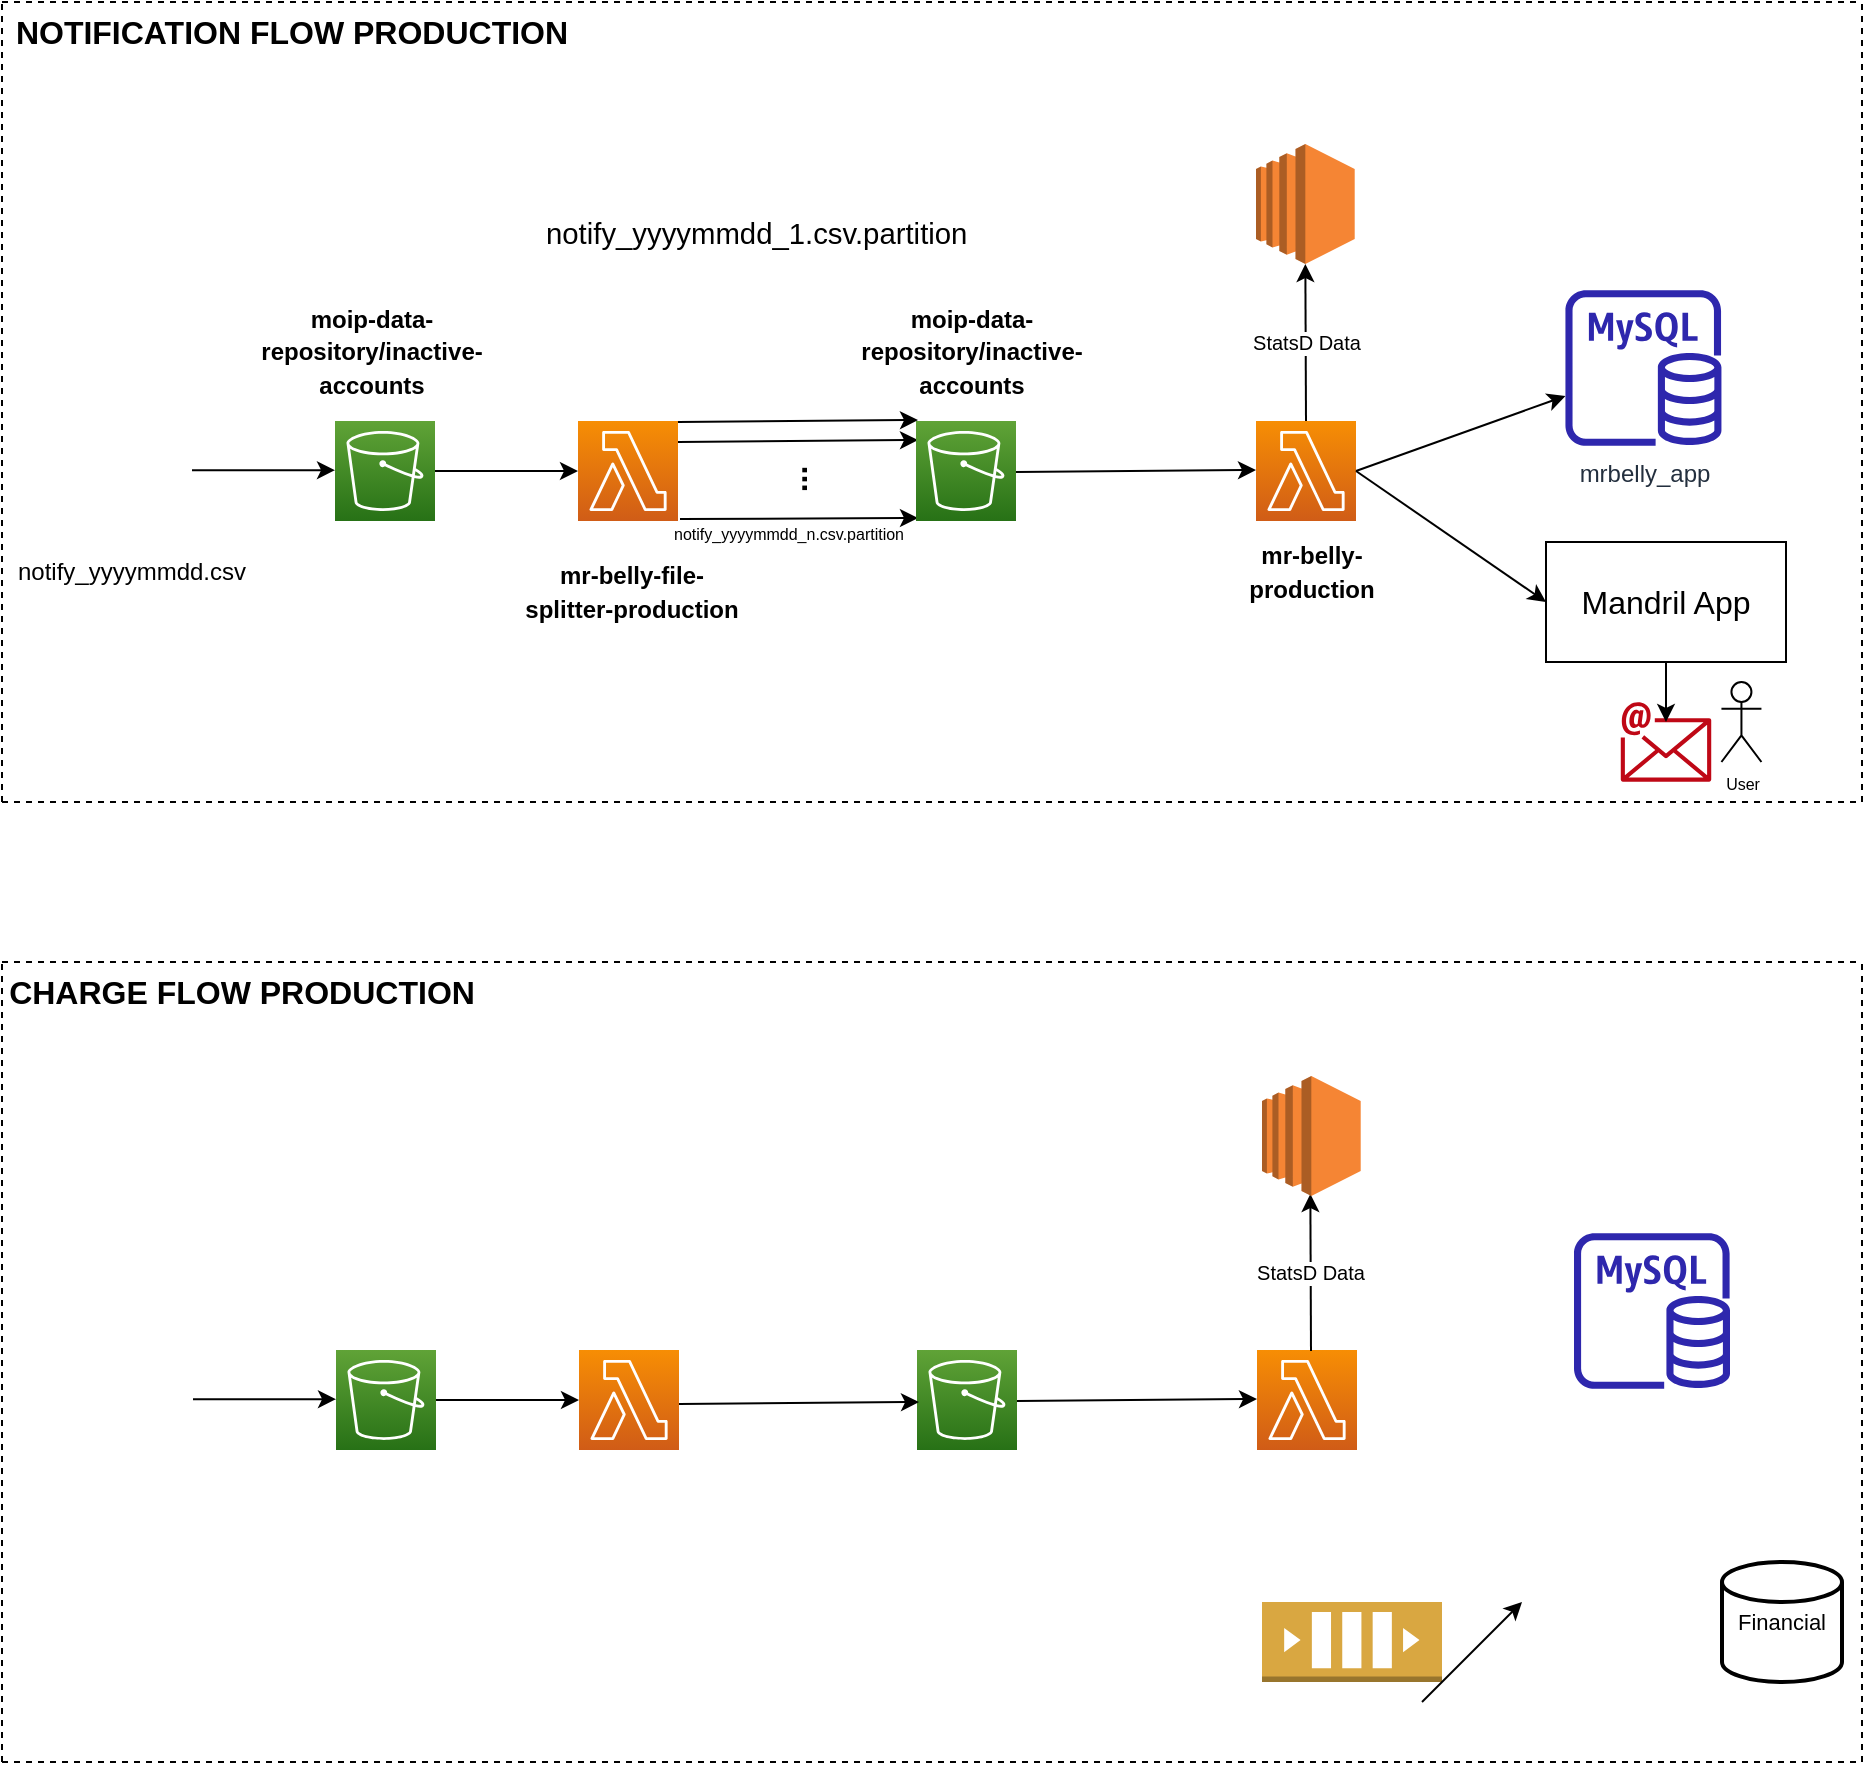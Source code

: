 <mxfile version="16.5.2" type="github">
  <diagram id="D1MeITydLuHfvFWJPXE6" name="Page-1">
    <mxGraphModel dx="1990" dy="805" grid="1" gridSize="10" guides="1" tooltips="1" connect="1" arrows="1" fold="1" page="1" pageScale="1" pageWidth="1169" pageHeight="827" math="0" shadow="0">
      <root>
        <mxCell id="0" />
        <mxCell id="1" parent="0" />
        <mxCell id="1X8zeMfitHZZ_awnZI0S-2" value="" style="sketch=0;points=[[0,0,0],[0.25,0,0],[0.5,0,0],[0.75,0,0],[1,0,0],[0,1,0],[0.25,1,0],[0.5,1,0],[0.75,1,0],[1,1,0],[0,0.25,0],[0,0.5,0],[0,0.75,0],[1,0.25,0],[1,0.5,0],[1,0.75,0]];outlineConnect=0;fontColor=#232F3E;gradientColor=#F78E04;gradientDirection=north;fillColor=#D05C17;strokeColor=#ffffff;dashed=0;verticalLabelPosition=bottom;verticalAlign=top;align=center;html=1;fontSize=12;fontStyle=0;aspect=fixed;shape=mxgraph.aws4.resourceIcon;resIcon=mxgraph.aws4.lambda;" vertex="1" parent="1">
          <mxGeometry x="328" y="369.5" width="50" height="50" as="geometry" />
        </mxCell>
        <mxCell id="1X8zeMfitHZZ_awnZI0S-3" value="" style="sketch=0;points=[[0,0,0],[0.25,0,0],[0.5,0,0],[0.75,0,0],[1,0,0],[0,1,0],[0.25,1,0],[0.5,1,0],[0.75,1,0],[1,1,0],[0,0.25,0],[0,0.5,0],[0,0.75,0],[1,0.25,0],[1,0.5,0],[1,0.75,0]];outlineConnect=0;fontColor=#232F3E;gradientColor=#F78E04;gradientDirection=north;fillColor=#D05C17;strokeColor=#ffffff;dashed=0;verticalLabelPosition=bottom;verticalAlign=top;align=center;html=1;fontSize=12;fontStyle=0;aspect=fixed;shape=mxgraph.aws4.resourceIcon;resIcon=mxgraph.aws4.lambda;" vertex="1" parent="1">
          <mxGeometry x="667" y="369.5" width="50" height="50" as="geometry" />
        </mxCell>
        <mxCell id="1X8zeMfitHZZ_awnZI0S-7" value="" style="endArrow=classic;html=1;rounded=0;exitX=1;exitY=0.5;exitDx=0;exitDy=0;entryX=0;entryY=0.5;entryDx=0;entryDy=0;entryPerimeter=0;exitPerimeter=0;" edge="1" parent="1" source="1X8zeMfitHZZ_awnZI0S-12" target="1X8zeMfitHZZ_awnZI0S-2">
          <mxGeometry width="50" height="50" relative="1" as="geometry">
            <mxPoint x="768" y="560" as="sourcePoint" />
            <mxPoint x="818" y="510" as="targetPoint" />
          </mxGeometry>
        </mxCell>
        <mxCell id="1X8zeMfitHZZ_awnZI0S-8" value="" style="endArrow=classic;html=1;rounded=0;exitX=1;exitY=0.5;exitDx=0;exitDy=0;" edge="1" parent="1">
          <mxGeometry width="50" height="50" relative="1" as="geometry">
            <mxPoint x="378.0" y="370.0" as="sourcePoint" />
            <mxPoint x="498" y="369" as="targetPoint" />
          </mxGeometry>
        </mxCell>
        <mxCell id="1X8zeMfitHZZ_awnZI0S-9" value="" style="endArrow=classic;html=1;rounded=0;exitX=1;exitY=0.5;exitDx=0;exitDy=0;" edge="1" parent="1">
          <mxGeometry width="50" height="50" relative="1" as="geometry">
            <mxPoint x="378.0" y="380" as="sourcePoint" />
            <mxPoint x="498" y="379" as="targetPoint" />
          </mxGeometry>
        </mxCell>
        <mxCell id="1X8zeMfitHZZ_awnZI0S-10" value="" style="endArrow=classic;html=1;rounded=0;exitX=1;exitY=0.5;exitDx=0;exitDy=0;" edge="1" parent="1">
          <mxGeometry width="50" height="50" relative="1" as="geometry">
            <mxPoint x="379.0" y="418.5" as="sourcePoint" />
            <mxPoint x="498" y="418" as="targetPoint" />
          </mxGeometry>
        </mxCell>
        <mxCell id="1X8zeMfitHZZ_awnZI0S-11" value="..." style="text;html=1;strokeColor=none;fillColor=none;align=center;verticalAlign=middle;whiteSpace=wrap;rounded=0;fontSize=16;fontStyle=1;spacing=-1;spacingTop=-3;horizontal=0;" vertex="1" parent="1">
          <mxGeometry x="408" y="384" width="60" height="30" as="geometry" />
        </mxCell>
        <mxCell id="1X8zeMfitHZZ_awnZI0S-12" value="" style="sketch=0;points=[[0,0,0],[0.25,0,0],[0.5,0,0],[0.75,0,0],[1,0,0],[0,1,0],[0.25,1,0],[0.5,1,0],[0.75,1,0],[1,1,0],[0,0.25,0],[0,0.5,0],[0,0.75,0],[1,0.25,0],[1,0.5,0],[1,0.75,0]];outlineConnect=0;fontColor=#232F3E;gradientColor=#60A337;gradientDirection=north;fillColor=#277116;strokeColor=#ffffff;dashed=0;verticalLabelPosition=bottom;verticalAlign=top;align=center;html=1;fontSize=12;fontStyle=0;aspect=fixed;shape=mxgraph.aws4.resourceIcon;resIcon=mxgraph.aws4.s3;" vertex="1" parent="1">
          <mxGeometry x="206.5" y="369.5" width="50" height="50" as="geometry" />
        </mxCell>
        <mxCell id="1X8zeMfitHZZ_awnZI0S-13" value="" style="sketch=0;points=[[0,0,0],[0.25,0,0],[0.5,0,0],[0.75,0,0],[1,0,0],[0,1,0],[0.25,1,0],[0.5,1,0],[0.75,1,0],[1,1,0],[0,0.25,0],[0,0.5,0],[0,0.75,0],[1,0.25,0],[1,0.5,0],[1,0.75,0]];outlineConnect=0;fontColor=#232F3E;gradientColor=#60A337;gradientDirection=north;fillColor=#277116;strokeColor=#ffffff;dashed=0;verticalLabelPosition=bottom;verticalAlign=top;align=center;html=1;fontSize=12;fontStyle=0;aspect=fixed;shape=mxgraph.aws4.resourceIcon;resIcon=mxgraph.aws4.s3;" vertex="1" parent="1">
          <mxGeometry x="497" y="369.5" width="50" height="50" as="geometry" />
        </mxCell>
        <mxCell id="1X8zeMfitHZZ_awnZI0S-14" value="" style="endArrow=classic;html=1;rounded=0;exitX=1;exitY=0.5;exitDx=0;exitDy=0;" edge="1" parent="1">
          <mxGeometry width="50" height="50" relative="1" as="geometry">
            <mxPoint x="547.0" y="395.0" as="sourcePoint" />
            <mxPoint x="667" y="394" as="targetPoint" />
          </mxGeometry>
        </mxCell>
        <mxCell id="1X8zeMfitHZZ_awnZI0S-15" value="" style="shape=image;html=1;verticalAlign=top;verticalLabelPosition=bottom;labelBackgroundColor=#ffffff;imageAspect=0;aspect=fixed;image=https://cdn3.iconfinder.com/data/icons/dompicon-glyph-file-format-2/256/file-csv-format-type-128.png" vertex="1" parent="1">
          <mxGeometry x="67" y="360" width="69" height="69" as="geometry" />
        </mxCell>
        <mxCell id="1X8zeMfitHZZ_awnZI0S-16" value="" style="endArrow=classic;html=1;rounded=0;exitX=1;exitY=0.5;exitDx=0;exitDy=0;entryX=0;entryY=0.5;entryDx=0;entryDy=0;entryPerimeter=0;exitPerimeter=0;" edge="1" parent="1">
          <mxGeometry width="50" height="50" relative="1" as="geometry">
            <mxPoint x="135" y="394.08" as="sourcePoint" />
            <mxPoint x="206.5" y="394.08" as="targetPoint" />
          </mxGeometry>
        </mxCell>
        <mxCell id="1X8zeMfitHZZ_awnZI0S-21" value="" style="sketch=0;points=[[0,0,0],[0.25,0,0],[0.5,0,0],[0.75,0,0],[1,0,0],[0,1,0],[0.25,1,0],[0.5,1,0],[0.75,1,0],[1,1,0],[0,0.25,0],[0,0.5,0],[0,0.75,0],[1,0.25,0],[1,0.5,0],[1,0.75,0]];outlineConnect=0;fontColor=#232F3E;gradientColor=#F78E04;gradientDirection=north;fillColor=#D05C17;strokeColor=#ffffff;dashed=0;verticalLabelPosition=bottom;verticalAlign=top;align=center;html=1;fontSize=12;fontStyle=0;aspect=fixed;shape=mxgraph.aws4.resourceIcon;resIcon=mxgraph.aws4.lambda;" vertex="1" parent="1">
          <mxGeometry x="328.5" y="834" width="50" height="50" as="geometry" />
        </mxCell>
        <mxCell id="1X8zeMfitHZZ_awnZI0S-22" value="" style="sketch=0;points=[[0,0,0],[0.25,0,0],[0.5,0,0],[0.75,0,0],[1,0,0],[0,1,0],[0.25,1,0],[0.5,1,0],[0.75,1,0],[1,1,0],[0,0.25,0],[0,0.5,0],[0,0.75,0],[1,0.25,0],[1,0.5,0],[1,0.75,0]];outlineConnect=0;fontColor=#232F3E;gradientColor=#F78E04;gradientDirection=north;fillColor=#D05C17;strokeColor=#ffffff;dashed=0;verticalLabelPosition=bottom;verticalAlign=top;align=center;html=1;fontSize=12;fontStyle=0;aspect=fixed;shape=mxgraph.aws4.resourceIcon;resIcon=mxgraph.aws4.lambda;" vertex="1" parent="1">
          <mxGeometry x="667.5" y="834" width="50" height="50" as="geometry" />
        </mxCell>
        <mxCell id="1X8zeMfitHZZ_awnZI0S-25" value="" style="endArrow=classic;html=1;rounded=0;exitX=1;exitY=0.5;exitDx=0;exitDy=0;entryX=0;entryY=0.5;entryDx=0;entryDy=0;entryPerimeter=0;exitPerimeter=0;" edge="1" parent="1" source="1X8zeMfitHZZ_awnZI0S-30" target="1X8zeMfitHZZ_awnZI0S-21">
          <mxGeometry width="50" height="50" relative="1" as="geometry">
            <mxPoint x="768.5" y="1024.5" as="sourcePoint" />
            <mxPoint x="818.5" y="974.5" as="targetPoint" />
          </mxGeometry>
        </mxCell>
        <mxCell id="1X8zeMfitHZZ_awnZI0S-30" value="" style="sketch=0;points=[[0,0,0],[0.25,0,0],[0.5,0,0],[0.75,0,0],[1,0,0],[0,1,0],[0.25,1,0],[0.5,1,0],[0.75,1,0],[1,1,0],[0,0.25,0],[0,0.5,0],[0,0.75,0],[1,0.25,0],[1,0.5,0],[1,0.75,0]];outlineConnect=0;fontColor=#232F3E;gradientColor=#60A337;gradientDirection=north;fillColor=#277116;strokeColor=#ffffff;dashed=0;verticalLabelPosition=bottom;verticalAlign=top;align=center;html=1;fontSize=12;fontStyle=0;aspect=fixed;shape=mxgraph.aws4.resourceIcon;resIcon=mxgraph.aws4.s3;" vertex="1" parent="1">
          <mxGeometry x="207" y="834" width="50" height="50" as="geometry" />
        </mxCell>
        <mxCell id="1X8zeMfitHZZ_awnZI0S-31" value="" style="sketch=0;points=[[0,0,0],[0.25,0,0],[0.5,0,0],[0.75,0,0],[1,0,0],[0,1,0],[0.25,1,0],[0.5,1,0],[0.75,1,0],[1,1,0],[0,0.25,0],[0,0.5,0],[0,0.75,0],[1,0.25,0],[1,0.5,0],[1,0.75,0]];outlineConnect=0;fontColor=#232F3E;gradientColor=#60A337;gradientDirection=north;fillColor=#277116;strokeColor=#ffffff;dashed=0;verticalLabelPosition=bottom;verticalAlign=top;align=center;html=1;fontSize=12;fontStyle=0;aspect=fixed;shape=mxgraph.aws4.resourceIcon;resIcon=mxgraph.aws4.s3;" vertex="1" parent="1">
          <mxGeometry x="497.5" y="834" width="50" height="50" as="geometry" />
        </mxCell>
        <mxCell id="1X8zeMfitHZZ_awnZI0S-32" value="" style="endArrow=classic;html=1;rounded=0;exitX=1;exitY=0.5;exitDx=0;exitDy=0;" edge="1" parent="1">
          <mxGeometry width="50" height="50" relative="1" as="geometry">
            <mxPoint x="547.5" y="859.5" as="sourcePoint" />
            <mxPoint x="667.5" y="858.5" as="targetPoint" />
          </mxGeometry>
        </mxCell>
        <mxCell id="1X8zeMfitHZZ_awnZI0S-33" value="" style="shape=image;html=1;verticalAlign=top;verticalLabelPosition=bottom;labelBackgroundColor=#ffffff;imageAspect=0;aspect=fixed;image=https://cdn3.iconfinder.com/data/icons/dompicon-glyph-file-format-2/256/file-csv-format-type-128.png" vertex="1" parent="1">
          <mxGeometry x="67.5" y="824.5" width="69" height="69" as="geometry" />
        </mxCell>
        <mxCell id="1X8zeMfitHZZ_awnZI0S-43" value="" style="group;fontSize=6;" vertex="1" connectable="0" parent="1">
          <mxGeometry x="40" y="160" width="930" height="419" as="geometry" />
        </mxCell>
        <mxCell id="1X8zeMfitHZZ_awnZI0S-39" value="" style="endArrow=none;dashed=1;html=1;rounded=0;fontSize=16;" edge="1" parent="1X8zeMfitHZZ_awnZI0S-43">
          <mxGeometry width="50" height="50" relative="1" as="geometry">
            <mxPoint y="400" as="sourcePoint" />
            <mxPoint x="930" y="400" as="targetPoint" />
          </mxGeometry>
        </mxCell>
        <mxCell id="1X8zeMfitHZZ_awnZI0S-40" value="" style="endArrow=none;dashed=1;html=1;rounded=0;fontSize=16;" edge="1" parent="1X8zeMfitHZZ_awnZI0S-43">
          <mxGeometry width="50" height="50" relative="1" as="geometry">
            <mxPoint y="400" as="sourcePoint" />
            <mxPoint as="targetPoint" />
          </mxGeometry>
        </mxCell>
        <mxCell id="1X8zeMfitHZZ_awnZI0S-41" value="" style="endArrow=none;dashed=1;html=1;rounded=0;fontSize=16;" edge="1" parent="1X8zeMfitHZZ_awnZI0S-43">
          <mxGeometry width="50" height="50" relative="1" as="geometry">
            <mxPoint as="sourcePoint" />
            <mxPoint x="930" as="targetPoint" />
          </mxGeometry>
        </mxCell>
        <mxCell id="1X8zeMfitHZZ_awnZI0S-42" value="" style="endArrow=none;dashed=1;html=1;rounded=0;fontSize=16;" edge="1" parent="1X8zeMfitHZZ_awnZI0S-43">
          <mxGeometry width="50" height="50" relative="1" as="geometry">
            <mxPoint x="930" y="400" as="sourcePoint" />
            <mxPoint x="930" as="targetPoint" />
          </mxGeometry>
        </mxCell>
        <mxCell id="1X8zeMfitHZZ_awnZI0S-49" value="NOTIFICATION FLOW PRODUCTION" style="text;html=1;strokeColor=none;fillColor=none;align=center;verticalAlign=middle;whiteSpace=wrap;rounded=0;labelBackgroundColor=none;fontSize=16;fontStyle=1" vertex="1" parent="1X8zeMfitHZZ_awnZI0S-43">
          <mxGeometry width="290" height="30" as="geometry" />
        </mxCell>
        <mxCell id="1X8zeMfitHZZ_awnZI0S-20" value="Mandril App" style="rounded=0;whiteSpace=wrap;html=1;fontSize=16;" vertex="1" parent="1X8zeMfitHZZ_awnZI0S-43">
          <mxGeometry x="772" y="270" width="120" height="60" as="geometry" />
        </mxCell>
        <mxCell id="1X8zeMfitHZZ_awnZI0S-19" value="" style="outlineConnect=0;dashed=0;verticalLabelPosition=bottom;verticalAlign=top;align=center;html=1;shape=mxgraph.aws3.ec2;fillColor=#F58534;gradientColor=none;fontSize=16;" vertex="1" parent="1X8zeMfitHZZ_awnZI0S-43">
          <mxGeometry x="627" y="71" width="49.35" height="60" as="geometry" />
        </mxCell>
        <mxCell id="1X8zeMfitHZZ_awnZI0S-4" value="mrbelly_app" style="sketch=0;outlineConnect=0;fontColor=#232F3E;gradientColor=none;fillColor=#2E27AD;strokeColor=none;dashed=0;verticalLabelPosition=bottom;verticalAlign=top;align=center;html=1;fontSize=12;fontStyle=0;aspect=fixed;pointerEvents=1;shape=mxgraph.aws4.rds_mysql_instance;" vertex="1" parent="1X8zeMfitHZZ_awnZI0S-43">
          <mxGeometry x="781.72" y="144" width="78" height="78" as="geometry" />
        </mxCell>
        <mxCell id="1X8zeMfitHZZ_awnZI0S-54" value="notify_yyyymmdd.csv" style="text;html=1;strokeColor=none;fillColor=none;align=center;verticalAlign=middle;whiteSpace=wrap;rounded=0;labelBackgroundColor=none;fontSize=12;" vertex="1" parent="1X8zeMfitHZZ_awnZI0S-43">
          <mxGeometry y="270" width="130" height="30" as="geometry" />
        </mxCell>
        <mxCell id="1X8zeMfitHZZ_awnZI0S-55" value="&lt;span id=&quot;docs-internal-guid-4e5d340d-7fff-bbe1-20c7-7e94b57e3671&quot; style=&quot;font-size: 12px&quot;&gt;&lt;p dir=&quot;ltr&quot; style=&quot;line-height: 1.38 ; margin-top: 0pt ; margin-bottom: 0pt ; font-size: 12px&quot;&gt;&lt;span style=&quot;font-size: 12px ; font-family: &amp;#34;arial&amp;#34; ; background-color: transparent ; vertical-align: baseline&quot;&gt;mr-belly-file-splitter-production&lt;/span&gt;&lt;/p&gt;&lt;/span&gt;" style="text;html=1;strokeColor=none;fillColor=none;align=center;verticalAlign=middle;whiteSpace=wrap;rounded=0;labelBackgroundColor=none;fontSize=12;fontStyle=1" vertex="1" parent="1X8zeMfitHZZ_awnZI0S-43">
          <mxGeometry x="260" y="270" width="110" height="50" as="geometry" />
        </mxCell>
        <mxCell id="1X8zeMfitHZZ_awnZI0S-56" value="&lt;span id=&quot;docs-internal-guid-4e5d340d-7fff-bbe1-20c7-7e94b57e3671&quot; style=&quot;font-size: 12px&quot;&gt;&lt;p dir=&quot;ltr&quot; style=&quot;line-height: 1.38 ; margin-top: 0pt ; margin-bottom: 0pt ; font-size: 12px&quot;&gt;&lt;span style=&quot;font-size: 12px ; font-family: &amp;#34;arial&amp;#34; ; background-color: transparent ; vertical-align: baseline&quot;&gt;mr-belly-production&lt;/span&gt;&lt;/p&gt;&lt;/span&gt;" style="text;html=1;strokeColor=none;fillColor=none;align=center;verticalAlign=middle;whiteSpace=wrap;rounded=0;labelBackgroundColor=none;fontSize=12;fontStyle=1" vertex="1" parent="1X8zeMfitHZZ_awnZI0S-43">
          <mxGeometry x="600" y="270" width="110" height="30" as="geometry" />
        </mxCell>
        <mxCell id="1X8zeMfitHZZ_awnZI0S-57" value="&lt;span id=&quot;docs-internal-guid-4e5d340d-7fff-bbe1-20c7-7e94b57e3671&quot; style=&quot;font-size: 12px&quot;&gt;&lt;p dir=&quot;ltr&quot; style=&quot;line-height: 1.38 ; margin-top: 0pt ; margin-bottom: 0pt ; font-size: 12px&quot;&gt;&lt;span style=&quot;font-size: 12px ; font-family: &amp;#34;arial&amp;#34; ; background-color: transparent ; vertical-align: baseline&quot;&gt;moip-data-repository/inactive-accounts&lt;/span&gt;&lt;/p&gt;&lt;/span&gt;" style="text;html=1;strokeColor=none;fillColor=none;align=center;verticalAlign=middle;whiteSpace=wrap;rounded=0;labelBackgroundColor=none;fontSize=12;fontStyle=1" vertex="1" parent="1X8zeMfitHZZ_awnZI0S-43">
          <mxGeometry x="130" y="140" width="110" height="70" as="geometry" />
        </mxCell>
        <mxCell id="1X8zeMfitHZZ_awnZI0S-58" value="&lt;span id=&quot;docs-internal-guid-4e5d340d-7fff-bbe1-20c7-7e94b57e3671&quot; style=&quot;font-size: 12px&quot;&gt;&lt;p dir=&quot;ltr&quot; style=&quot;line-height: 1.38 ; margin-top: 0pt ; margin-bottom: 0pt ; font-size: 12px&quot;&gt;&lt;span style=&quot;font-size: 12px ; font-family: &amp;#34;arial&amp;#34; ; background-color: transparent ; vertical-align: baseline&quot;&gt;moip-data-repository/inactive-accounts&lt;/span&gt;&lt;/p&gt;&lt;/span&gt;" style="text;html=1;strokeColor=none;fillColor=none;align=center;verticalAlign=middle;whiteSpace=wrap;rounded=0;labelBackgroundColor=none;fontSize=12;fontStyle=1" vertex="1" parent="1X8zeMfitHZZ_awnZI0S-43">
          <mxGeometry x="430" y="140" width="110" height="70" as="geometry" />
        </mxCell>
        <mxCell id="1X8zeMfitHZZ_awnZI0S-17" value="" style="shape=image;html=1;verticalAlign=top;verticalLabelPosition=bottom;labelBackgroundColor=#ffffff;imageAspect=0;aspect=fixed;image=https://cdn3.iconfinder.com/data/icons/dompicon-glyph-file-format-2/256/file-csv-format-type-128.png" vertex="1" parent="1X8zeMfitHZZ_awnZI0S-43">
          <mxGeometry x="350" y="131" width="69" height="69" as="geometry" />
        </mxCell>
        <mxCell id="1X8zeMfitHZZ_awnZI0S-59" value="&lt;b style=&quot;font-weight: normal; font-size: 8px;&quot; id=&quot;docs-internal-guid-fe82151e-7fff-0b6e-fc11-3380a2caecae&quot;&gt;&lt;span style=&quot;font-size: 8px; font-family: arial; color: rgb(0, 0, 0); background-color: transparent; font-weight: 400; font-style: normal; font-variant: normal; text-decoration: none; vertical-align: baseline;&quot;&gt;notify_yyyymmdd_n.csv.partition&lt;/span&gt;&lt;/b&gt;" style="text;whiteSpace=wrap;html=1;fontSize=8;" vertex="1" parent="1X8zeMfitHZZ_awnZI0S-43">
          <mxGeometry x="334" y="255" width="230" height="30" as="geometry" />
        </mxCell>
        <mxCell id="1X8zeMfitHZZ_awnZI0S-60" value="&lt;b style=&quot;font-weight: normal&quot; id=&quot;docs-internal-guid-fe82151e-7fff-0b6e-fc11-3380a2caecae&quot;&gt;&lt;span style=&quot;font-size: 11pt ; font-family: &amp;#34;arial&amp;#34; ; color: rgb(0 , 0 , 0) ; background-color: transparent ; font-weight: 400 ; font-style: normal ; font-variant: normal ; text-decoration: none ; vertical-align: baseline&quot;&gt;notify_yyyymmdd_1.csv.partition&lt;/span&gt;&lt;/b&gt;" style="text;whiteSpace=wrap;html=1;fontSize=12;" vertex="1" parent="1X8zeMfitHZZ_awnZI0S-43">
          <mxGeometry x="269.5" y="101" width="230" height="30" as="geometry" />
        </mxCell>
        <mxCell id="1X8zeMfitHZZ_awnZI0S-65" value="" style="sketch=0;outlineConnect=0;fontColor=#232F3E;gradientColor=none;fillColor=#BF0816;strokeColor=none;dashed=0;verticalLabelPosition=bottom;verticalAlign=top;align=center;html=1;fontSize=12;fontStyle=0;aspect=fixed;shape=mxgraph.aws4.email;labelBackgroundColor=none;" vertex="1" parent="1X8zeMfitHZZ_awnZI0S-43">
          <mxGeometry x="809.39" y="350" width="45.22" height="40" as="geometry" />
        </mxCell>
        <mxCell id="1X8zeMfitHZZ_awnZI0S-67" value="User" style="shape=umlActor;verticalLabelPosition=bottom;verticalAlign=top;html=1;outlineConnect=0;labelBackgroundColor=none;fontSize=8;" vertex="1" parent="1X8zeMfitHZZ_awnZI0S-43">
          <mxGeometry x="859.72" y="340" width="20" height="40" as="geometry" />
        </mxCell>
        <mxCell id="1X8zeMfitHZZ_awnZI0S-34" value="" style="endArrow=classic;html=1;rounded=0;exitX=1;exitY=0.5;exitDx=0;exitDy=0;entryX=0;entryY=0.5;entryDx=0;entryDy=0;entryPerimeter=0;exitPerimeter=0;" edge="1" parent="1">
          <mxGeometry width="50" height="50" relative="1" as="geometry">
            <mxPoint x="135.5" y="858.58" as="sourcePoint" />
            <mxPoint x="207.0" y="858.58" as="targetPoint" />
          </mxGeometry>
        </mxCell>
        <mxCell id="1X8zeMfitHZZ_awnZI0S-44" value="" style="group" vertex="1" connectable="0" parent="1">
          <mxGeometry x="40" y="640" width="930" height="400" as="geometry" />
        </mxCell>
        <mxCell id="1X8zeMfitHZZ_awnZI0S-45" value="" style="endArrow=none;dashed=1;html=1;rounded=0;fontSize=16;" edge="1" parent="1X8zeMfitHZZ_awnZI0S-44">
          <mxGeometry width="50" height="50" relative="1" as="geometry">
            <mxPoint y="400" as="sourcePoint" />
            <mxPoint x="930" y="400" as="targetPoint" />
          </mxGeometry>
        </mxCell>
        <mxCell id="1X8zeMfitHZZ_awnZI0S-46" value="" style="endArrow=none;dashed=1;html=1;rounded=0;fontSize=16;" edge="1" parent="1X8zeMfitHZZ_awnZI0S-44">
          <mxGeometry width="50" height="50" relative="1" as="geometry">
            <mxPoint y="400" as="sourcePoint" />
            <mxPoint as="targetPoint" />
          </mxGeometry>
        </mxCell>
        <mxCell id="1X8zeMfitHZZ_awnZI0S-47" value="" style="endArrow=none;dashed=1;html=1;rounded=0;fontSize=16;" edge="1" parent="1X8zeMfitHZZ_awnZI0S-44">
          <mxGeometry width="50" height="50" relative="1" as="geometry">
            <mxPoint as="sourcePoint" />
            <mxPoint x="930" as="targetPoint" />
          </mxGeometry>
        </mxCell>
        <mxCell id="1X8zeMfitHZZ_awnZI0S-48" value="" style="endArrow=none;dashed=1;html=1;rounded=0;fontSize=16;" edge="1" parent="1X8zeMfitHZZ_awnZI0S-44">
          <mxGeometry width="50" height="50" relative="1" as="geometry">
            <mxPoint x="930" y="400" as="sourcePoint" />
            <mxPoint x="930" as="targetPoint" />
          </mxGeometry>
        </mxCell>
        <mxCell id="1X8zeMfitHZZ_awnZI0S-50" value="CHARGE FLOW PRODUCTION" style="text;html=1;strokeColor=none;fillColor=none;align=center;verticalAlign=middle;whiteSpace=wrap;rounded=0;labelBackgroundColor=none;fontSize=16;fontStyle=1" vertex="1" parent="1X8zeMfitHZZ_awnZI0S-44">
          <mxGeometry width="240" height="30" as="geometry" />
        </mxCell>
        <mxCell id="1X8zeMfitHZZ_awnZI0S-26" value="" style="endArrow=classic;html=1;rounded=0;exitX=1;exitY=0.5;exitDx=0;exitDy=0;" edge="1" parent="1X8zeMfitHZZ_awnZI0S-44">
          <mxGeometry width="50" height="50" relative="1" as="geometry">
            <mxPoint x="338.5" y="221.0" as="sourcePoint" />
            <mxPoint x="458.5" y="220" as="targetPoint" />
          </mxGeometry>
        </mxCell>
        <mxCell id="1X8zeMfitHZZ_awnZI0S-35" value="" style="shape=image;html=1;verticalAlign=top;verticalLabelPosition=bottom;labelBackgroundColor=#ffffff;imageAspect=0;aspect=fixed;image=https://cdn3.iconfinder.com/data/icons/dompicon-glyph-file-format-2/256/file-csv-format-type-128.png" vertex="1" parent="1X8zeMfitHZZ_awnZI0S-44">
          <mxGeometry x="364" y="140" width="69" height="69" as="geometry" />
        </mxCell>
        <mxCell id="1X8zeMfitHZZ_awnZI0S-24" value="" style="outlineConnect=0;dashed=0;verticalLabelPosition=bottom;verticalAlign=top;align=center;html=1;shape=mxgraph.aws3.queue;fillColor=#D9A741;gradientColor=none;" vertex="1" parent="1X8zeMfitHZZ_awnZI0S-44">
          <mxGeometry x="630" y="320" width="90" height="40" as="geometry" />
        </mxCell>
        <mxCell id="1X8zeMfitHZZ_awnZI0S-23" value="" style="sketch=0;outlineConnect=0;fontColor=#232F3E;gradientColor=none;fillColor=#2E27AD;strokeColor=none;dashed=0;verticalLabelPosition=bottom;verticalAlign=top;align=center;html=1;fontSize=12;fontStyle=0;aspect=fixed;pointerEvents=1;shape=mxgraph.aws4.rds_mysql_instance;" vertex="1" parent="1X8zeMfitHZZ_awnZI0S-44">
          <mxGeometry x="786" y="135.5" width="78" height="78" as="geometry" />
        </mxCell>
        <mxCell id="1X8zeMfitHZZ_awnZI0S-73" value="" style="endArrow=classic;html=1;rounded=0;fontSize=8;" edge="1" parent="1X8zeMfitHZZ_awnZI0S-44">
          <mxGeometry width="50" height="50" relative="1" as="geometry">
            <mxPoint x="710" y="370" as="sourcePoint" />
            <mxPoint x="760" y="320" as="targetPoint" />
          </mxGeometry>
        </mxCell>
        <mxCell id="1X8zeMfitHZZ_awnZI0S-75" value="&lt;font style=&quot;font-size: 11px&quot;&gt;Financial&lt;/font&gt;" style="strokeWidth=2;html=1;shape=mxgraph.flowchart.database;whiteSpace=wrap;labelBackgroundColor=none;fontSize=8;" vertex="1" parent="1X8zeMfitHZZ_awnZI0S-44">
          <mxGeometry x="860" y="300" width="60" height="60" as="geometry" />
        </mxCell>
        <mxCell id="1X8zeMfitHZZ_awnZI0S-76" value="StatsD Data" style="endArrow=classic;html=1;rounded=0;fontSize=10;entryX=0.5;entryY=1;entryDx=0;entryDy=0;entryPerimeter=0;exitX=0.5;exitY=0;exitDx=0;exitDy=0;exitPerimeter=0;" edge="1" parent="1X8zeMfitHZZ_awnZI0S-44">
          <mxGeometry width="50" height="50" relative="1" as="geometry">
            <mxPoint x="654.5" y="194.5" as="sourcePoint" />
            <mxPoint x="654.175" y="116" as="targetPoint" />
          </mxGeometry>
        </mxCell>
        <mxCell id="1X8zeMfitHZZ_awnZI0S-78" value="" style="outlineConnect=0;dashed=0;verticalLabelPosition=bottom;verticalAlign=top;align=center;html=1;shape=mxgraph.aws3.ec2;fillColor=#F58534;gradientColor=none;fontSize=16;" vertex="1" parent="1X8zeMfitHZZ_awnZI0S-44">
          <mxGeometry x="630" y="57" width="49.35" height="60" as="geometry" />
        </mxCell>
        <mxCell id="1X8zeMfitHZZ_awnZI0S-61" value="StatsD Data" style="endArrow=classic;html=1;rounded=0;fontSize=10;entryX=0.5;entryY=1;entryDx=0;entryDy=0;entryPerimeter=0;exitX=0.5;exitY=0;exitDx=0;exitDy=0;exitPerimeter=0;" edge="1" parent="1" source="1X8zeMfitHZZ_awnZI0S-3" target="1X8zeMfitHZZ_awnZI0S-19">
          <mxGeometry width="50" height="50" relative="1" as="geometry">
            <mxPoint x="470" y="470" as="sourcePoint" />
            <mxPoint x="520" y="420" as="targetPoint" />
          </mxGeometry>
        </mxCell>
        <mxCell id="1X8zeMfitHZZ_awnZI0S-62" value="" style="endArrow=classic;html=1;rounded=0;fontSize=8;exitX=1;exitY=0.5;exitDx=0;exitDy=0;exitPerimeter=0;" edge="1" parent="1" source="1X8zeMfitHZZ_awnZI0S-3" target="1X8zeMfitHZZ_awnZI0S-4">
          <mxGeometry width="50" height="50" relative="1" as="geometry">
            <mxPoint x="702" y="379.5" as="sourcePoint" />
            <mxPoint x="701.675" y="301.0" as="targetPoint" />
          </mxGeometry>
        </mxCell>
        <mxCell id="1X8zeMfitHZZ_awnZI0S-63" value="" style="endArrow=classic;html=1;rounded=0;fontSize=8;exitX=1;exitY=0.5;exitDx=0;exitDy=0;exitPerimeter=0;entryX=0;entryY=0.5;entryDx=0;entryDy=0;" edge="1" parent="1" source="1X8zeMfitHZZ_awnZI0S-3" target="1X8zeMfitHZZ_awnZI0S-20">
          <mxGeometry width="50" height="50" relative="1" as="geometry">
            <mxPoint x="727" y="404.5" as="sourcePoint" />
            <mxPoint x="831.72" y="378.633" as="targetPoint" />
          </mxGeometry>
        </mxCell>
        <mxCell id="1X8zeMfitHZZ_awnZI0S-66" value="" style="endArrow=classic;html=1;rounded=0;fontSize=8;exitX=0.5;exitY=1;exitDx=0;exitDy=0;" edge="1" parent="1" source="1X8zeMfitHZZ_awnZI0S-20">
          <mxGeometry width="50" height="50" relative="1" as="geometry">
            <mxPoint x="727" y="404.5" as="sourcePoint" />
            <mxPoint x="872" y="520" as="targetPoint" />
          </mxGeometry>
        </mxCell>
      </root>
    </mxGraphModel>
  </diagram>
</mxfile>
